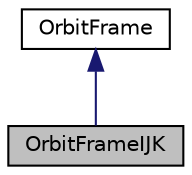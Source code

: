 digraph "OrbitFrameIJK"
{
  edge [fontname="Helvetica",fontsize="10",labelfontname="Helvetica",labelfontsize="10"];
  node [fontname="Helvetica",fontsize="10",shape=record];
  Node1 [label="OrbitFrameIJK",height=0.2,width=0.4,color="black", fillcolor="grey75", style="filled", fontcolor="black"];
  Node2 -> Node1 [dir="back",color="midnightblue",fontsize="10",style="solid",fontname="Helvetica"];
  Node2 [label="OrbitFrame",height=0.2,width=0.4,color="black", fillcolor="white", style="filled",URL="$classOrbitFrame.html",tooltip="Abstract class representating an orbital reference frame.. "];
}
